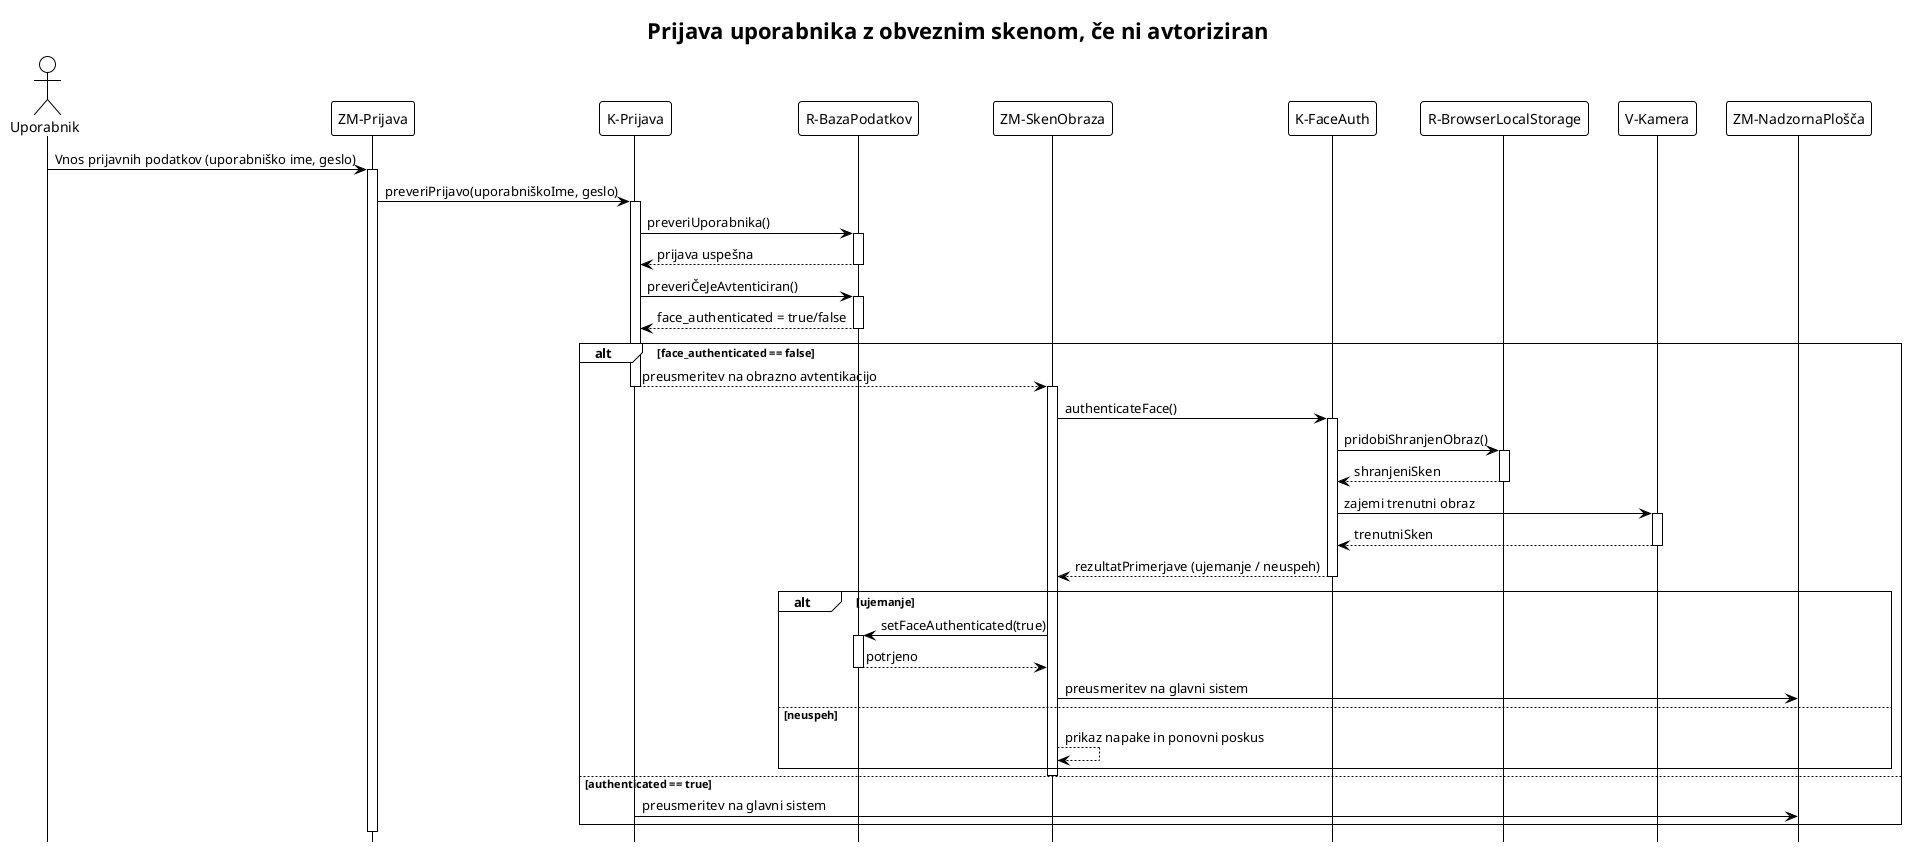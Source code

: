 @startuml DZ_PrijavaUporabnika
!theme plain
hide footbox

title Prijava uporabnika z obveznim skenom, če ni avtoriziran

actor Uporabnik

Uporabnik -> "ZM-Prijava": Vnos prijavnih podatkov (uporabniško ime, geslo)
activate "ZM-Prijava"

"ZM-Prijava" -> "K-Prijava": preveriPrijavo(uporabniškoIme, geslo)
activate "K-Prijava"

"K-Prijava" -> "R-BazaPodatkov": preveriUporabnika()
activate "R-BazaPodatkov"
"R-BazaPodatkov" --> "K-Prijava": prijava uspešna
deactivate "R-BazaPodatkov"

"K-Prijava" -> "R-BazaPodatkov": preveriČeJeAvtenticiran()
activate "R-BazaPodatkov"
"R-BazaPodatkov" --> "K-Prijava": face_authenticated = true/false
deactivate "R-BazaPodatkov"

alt face_authenticated == false
  "K-Prijava" --> "ZM-SkenObraza": preusmeritev na obrazno avtentikacijo
  deactivate "K-Prijava"
  activate "ZM-SkenObraza"

  "ZM-SkenObraza" -> "K-FaceAuth": authenticateFace()
  activate "K-FaceAuth"

  "K-FaceAuth" -> "R-BrowserLocalStorage": pridobiShranjenObraz()
  activate "R-BrowserLocalStorage"
  "R-BrowserLocalStorage" --> "K-FaceAuth": shranjeniSken
  deactivate "R-BrowserLocalStorage"

  "K-FaceAuth" -> "V-Kamera": zajemi trenutni obraz
  activate "V-Kamera"
  "V-Kamera" --> "K-FaceAuth": trenutniSken
  deactivate "V-Kamera"

  "K-FaceAuth" --> "ZM-SkenObraza": rezultatPrimerjave (ujemanje / neuspeh)
  deactivate "K-FaceAuth"

  alt ujemanje
    "ZM-SkenObraza" -> "R-BazaPodatkov": setFaceAuthenticated(true)
    activate "R-BazaPodatkov"
    "R-BazaPodatkov" --> "ZM-SkenObraza": potrjeno
    deactivate "R-BazaPodatkov"

    "ZM-SkenObraza" -> "ZM-NadzornaPlošča": preusmeritev na glavni sistem
  else neuspeh
    "ZM-SkenObraza" --> "ZM-SkenObraza": prikaz napake in ponovni poskus
  end

  deactivate "ZM-SkenObraza"

else authenticated == true
  "K-Prijava" -> "ZM-NadzornaPlošča": preusmeritev na glavni sistem
  deactivate "K-Prijava"
end

deactivate "ZM-Prijava"
@enduml
